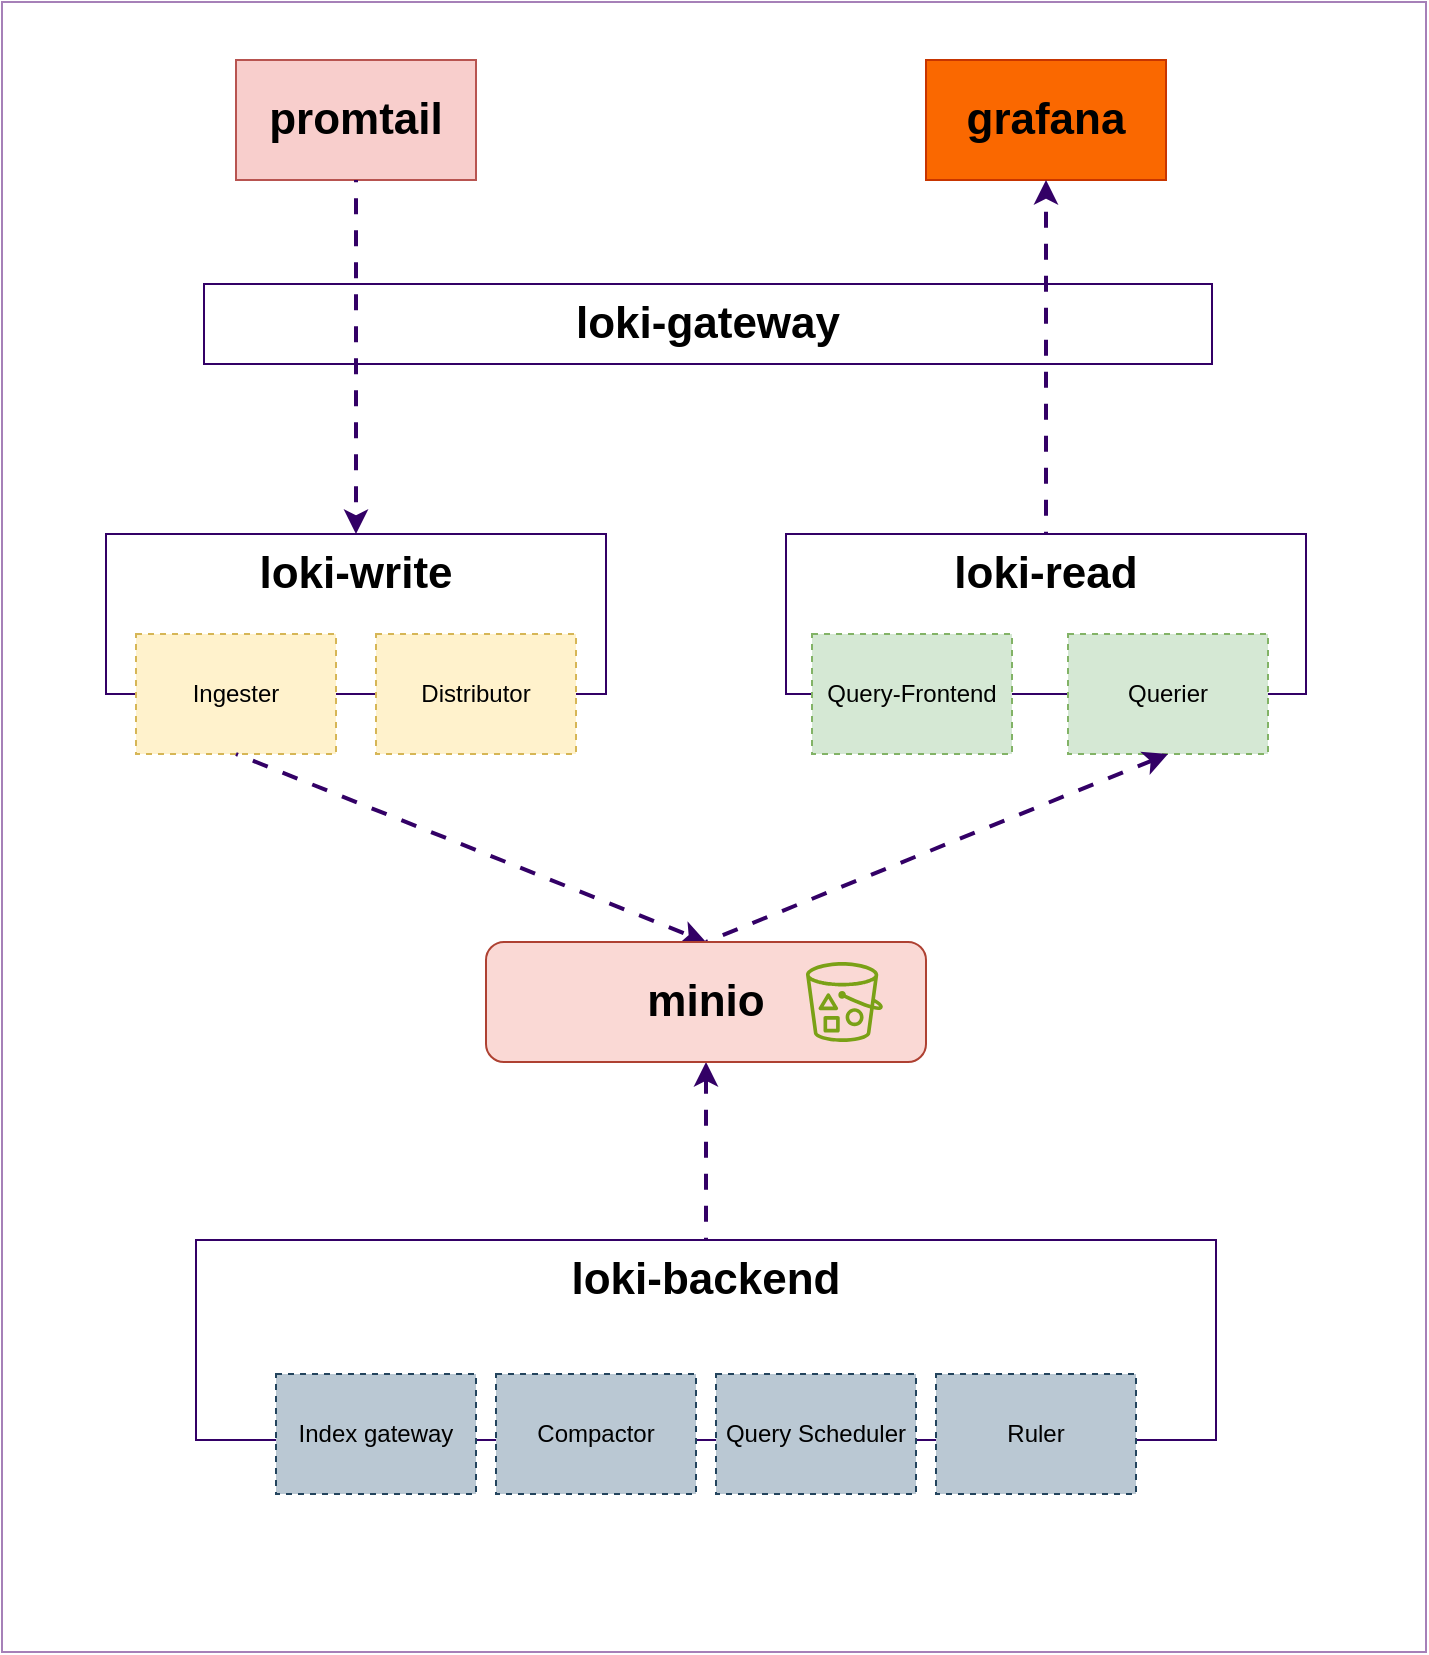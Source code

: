 <mxfile version="24.2.3" type="github">
  <diagram name="Page-1" id="tpmq7KTgLXHAwIFbk8Ce">
    <mxGraphModel dx="1750" dy="1088" grid="0" gridSize="10" guides="1" tooltips="1" connect="1" arrows="1" fold="1" page="1" pageScale="1" pageWidth="850" pageHeight="1100" math="0" shadow="0">
      <root>
        <mxCell id="0" />
        <mxCell id="1" parent="0" />
        <mxCell id="jsRmNSJB02YLj93gW8im-1" value="" style="rounded=0;whiteSpace=wrap;html=1;fillColor=none;strokeColor=#A680B8;" vertex="1" parent="1">
          <mxGeometry x="73" y="128" width="712" height="825" as="geometry" />
        </mxCell>
        <mxCell id="LnWzgC6E7ghx9RHRUX_3-32" value="&lt;b&gt;loki-gateway&lt;/b&gt;" style="rounded=0;whiteSpace=wrap;html=1;fontSize=22;verticalAlign=middle;strokeColor=#330066;" parent="1" vertex="1">
          <mxGeometry x="174" y="269" width="504" height="40" as="geometry" />
        </mxCell>
        <mxCell id="LnWzgC6E7ghx9RHRUX_3-23" value="promtail" style="rounded=0;whiteSpace=wrap;html=1;fontSize=22;fillColor=#f8cecc;strokeColor=#b85450;fontStyle=1" parent="1" vertex="1">
          <mxGeometry x="190" y="157" width="120" height="60" as="geometry" />
        </mxCell>
        <mxCell id="LnWzgC6E7ghx9RHRUX_3-24" value="grafana" style="rounded=0;whiteSpace=wrap;html=1;fontSize=22;fillColor=#fa6800;fontColor=#000000;strokeColor=#C73500;fontStyle=1" parent="1" vertex="1">
          <mxGeometry x="535" y="157" width="120" height="60" as="geometry" />
        </mxCell>
        <mxCell id="LnWzgC6E7ghx9RHRUX_3-25" style="edgeStyle=orthogonalEdgeStyle;rounded=0;orthogonalLoop=1;jettySize=auto;html=1;entryX=0.5;entryY=1;entryDx=0;entryDy=0;strokeWidth=2;strokeColor=#330066;flowAnimation=1;" parent="1" source="LnWzgC6E7ghx9RHRUX_3-10" target="LnWzgC6E7ghx9RHRUX_3-24" edge="1">
          <mxGeometry relative="1" as="geometry" />
        </mxCell>
        <mxCell id="LnWzgC6E7ghx9RHRUX_3-27" value="" style="group;fontStyle=1" parent="1" vertex="1" connectable="0">
          <mxGeometry x="125" y="394" width="250" height="120" as="geometry" />
        </mxCell>
        <mxCell id="LnWzgC6E7ghx9RHRUX_3-3" value="loki-write" style="rounded=0;whiteSpace=wrap;html=1;fontSize=22;verticalAlign=top;fontStyle=1;strokeColor=#330066;" parent="LnWzgC6E7ghx9RHRUX_3-27" vertex="1">
          <mxGeometry width="250" height="80" as="geometry" />
        </mxCell>
        <mxCell id="LnWzgC6E7ghx9RHRUX_3-6" value="Ingester" style="rounded=0;whiteSpace=wrap;html=1;fillColor=#fff2cc;strokeColor=#d6b656;dashed=1;" parent="LnWzgC6E7ghx9RHRUX_3-27" vertex="1">
          <mxGeometry x="15" y="50" width="100" height="60" as="geometry" />
        </mxCell>
        <mxCell id="LnWzgC6E7ghx9RHRUX_3-7" value="Distributor" style="rounded=0;whiteSpace=wrap;html=1;fillColor=#fff2cc;strokeColor=#d6b656;dashed=1;" parent="LnWzgC6E7ghx9RHRUX_3-27" vertex="1">
          <mxGeometry x="135" y="50" width="100" height="60" as="geometry" />
        </mxCell>
        <mxCell id="LnWzgC6E7ghx9RHRUX_3-26" style="edgeStyle=orthogonalEdgeStyle;rounded=0;orthogonalLoop=1;jettySize=auto;html=1;exitX=0.5;exitY=1;exitDx=0;exitDy=0;strokeWidth=2;strokeColor=#330066;flowAnimation=1;" parent="1" source="LnWzgC6E7ghx9RHRUX_3-23" target="LnWzgC6E7ghx9RHRUX_3-3" edge="1">
          <mxGeometry relative="1" as="geometry" />
        </mxCell>
        <mxCell id="LnWzgC6E7ghx9RHRUX_3-28" value="" style="group" parent="1" vertex="1" connectable="0">
          <mxGeometry x="465" y="394" width="260" height="120" as="geometry" />
        </mxCell>
        <mxCell id="LnWzgC6E7ghx9RHRUX_3-10" value="loki-read" style="rounded=0;whiteSpace=wrap;html=1;fontSize=22;verticalAlign=top;fontStyle=1;strokeColor=#330066;" parent="LnWzgC6E7ghx9RHRUX_3-28" vertex="1">
          <mxGeometry width="260" height="80" as="geometry" />
        </mxCell>
        <mxCell id="LnWzgC6E7ghx9RHRUX_3-11" value="Query-Frontend" style="rounded=0;whiteSpace=wrap;html=1;fillColor=#d5e8d4;strokeColor=#82b366;dashed=1;" parent="LnWzgC6E7ghx9RHRUX_3-28" vertex="1">
          <mxGeometry x="13" y="50" width="100" height="60" as="geometry" />
        </mxCell>
        <mxCell id="LnWzgC6E7ghx9RHRUX_3-12" value="Querier" style="rounded=0;whiteSpace=wrap;html=1;fillColor=#d5e8d4;strokeColor=#82b366;dashed=1;" parent="LnWzgC6E7ghx9RHRUX_3-28" vertex="1">
          <mxGeometry x="141" y="50" width="100" height="60" as="geometry" />
        </mxCell>
        <mxCell id="LnWzgC6E7ghx9RHRUX_3-29" value="" style="group" parent="1" vertex="1" connectable="0">
          <mxGeometry x="170" y="747" width="510" height="120" as="geometry" />
        </mxCell>
        <mxCell id="LnWzgC6E7ghx9RHRUX_3-16" value="loki-backend" style="rounded=0;whiteSpace=wrap;html=1;fontSize=22;verticalAlign=top;fontStyle=1;strokeColor=#330066;" parent="LnWzgC6E7ghx9RHRUX_3-29" vertex="1">
          <mxGeometry width="510" height="100" as="geometry" />
        </mxCell>
        <mxCell id="LnWzgC6E7ghx9RHRUX_3-17" value="Index gateway" style="rounded=0;whiteSpace=wrap;html=1;fillColor=#bac8d3;strokeColor=#23445d;dashed=1;" parent="LnWzgC6E7ghx9RHRUX_3-29" vertex="1">
          <mxGeometry x="40" y="67" width="100" height="60" as="geometry" />
        </mxCell>
        <mxCell id="LnWzgC6E7ghx9RHRUX_3-18" value="Compactor" style="rounded=0;whiteSpace=wrap;html=1;fillColor=#bac8d3;strokeColor=#23445d;dashed=1;" parent="LnWzgC6E7ghx9RHRUX_3-29" vertex="1">
          <mxGeometry x="150" y="67" width="100" height="60" as="geometry" />
        </mxCell>
        <mxCell id="LnWzgC6E7ghx9RHRUX_3-19" value="Query Scheduler" style="rounded=0;whiteSpace=wrap;html=1;fillColor=#bac8d3;strokeColor=#23445d;dashed=1;" parent="LnWzgC6E7ghx9RHRUX_3-29" vertex="1">
          <mxGeometry x="260" y="67" width="100" height="60" as="geometry" />
        </mxCell>
        <mxCell id="LnWzgC6E7ghx9RHRUX_3-20" value="Ruler" style="rounded=0;whiteSpace=wrap;html=1;fillColor=#bac8d3;strokeColor=#23445d;dashed=1;" parent="LnWzgC6E7ghx9RHRUX_3-29" vertex="1">
          <mxGeometry x="370" y="67" width="100" height="60" as="geometry" />
        </mxCell>
        <mxCell id="LnWzgC6E7ghx9RHRUX_3-13" style="rounded=0;orthogonalLoop=1;jettySize=auto;html=1;exitX=0.5;exitY=1;exitDx=0;exitDy=0;entryX=0.5;entryY=0;entryDx=0;entryDy=0;strokeWidth=2;strokeColor=#330066;flowAnimation=1;" parent="1" source="LnWzgC6E7ghx9RHRUX_3-6" target="LnWzgC6E7ghx9RHRUX_3-1" edge="1">
          <mxGeometry relative="1" as="geometry" />
        </mxCell>
        <mxCell id="LnWzgC6E7ghx9RHRUX_3-14" style="rounded=0;orthogonalLoop=1;jettySize=auto;html=1;exitX=0.5;exitY=0;exitDx=0;exitDy=0;entryX=0.5;entryY=1;entryDx=0;entryDy=0;strokeWidth=2;strokeColor=#330066;flowAnimation=1;" parent="1" source="LnWzgC6E7ghx9RHRUX_3-1" target="LnWzgC6E7ghx9RHRUX_3-12" edge="1">
          <mxGeometry relative="1" as="geometry" />
        </mxCell>
        <mxCell id="LnWzgC6E7ghx9RHRUX_3-21" style="edgeStyle=orthogonalEdgeStyle;rounded=0;orthogonalLoop=1;jettySize=auto;html=1;exitX=0.5;exitY=0;exitDx=0;exitDy=0;strokeWidth=2;strokeColor=#330066;flowAnimation=1;" parent="1" source="LnWzgC6E7ghx9RHRUX_3-16" target="LnWzgC6E7ghx9RHRUX_3-1" edge="1">
          <mxGeometry relative="1" as="geometry" />
        </mxCell>
        <mxCell id="LnWzgC6E7ghx9RHRUX_3-1" value="minio&lt;br style=&quot;font-size: 22px;&quot;&gt;" style="rounded=1;whiteSpace=wrap;html=1;fontSize=22;fillColor=#fad9d5;strokeColor=#ae4132;fontStyle=1" parent="1" vertex="1">
          <mxGeometry x="315" y="598" width="220" height="60" as="geometry" />
        </mxCell>
        <mxCell id="LnWzgC6E7ghx9RHRUX_3-31" value="" style="sketch=0;outlineConnect=0;fontColor=#232F3E;gradientColor=none;fillColor=#7AA116;strokeColor=none;dashed=0;verticalLabelPosition=bottom;verticalAlign=top;align=center;html=1;fontSize=12;fontStyle=0;aspect=fixed;pointerEvents=1;shape=mxgraph.aws4.bucket_with_objects;" parent="1" vertex="1">
          <mxGeometry x="475" y="608" width="38.46" height="40" as="geometry" />
        </mxCell>
      </root>
    </mxGraphModel>
  </diagram>
</mxfile>
